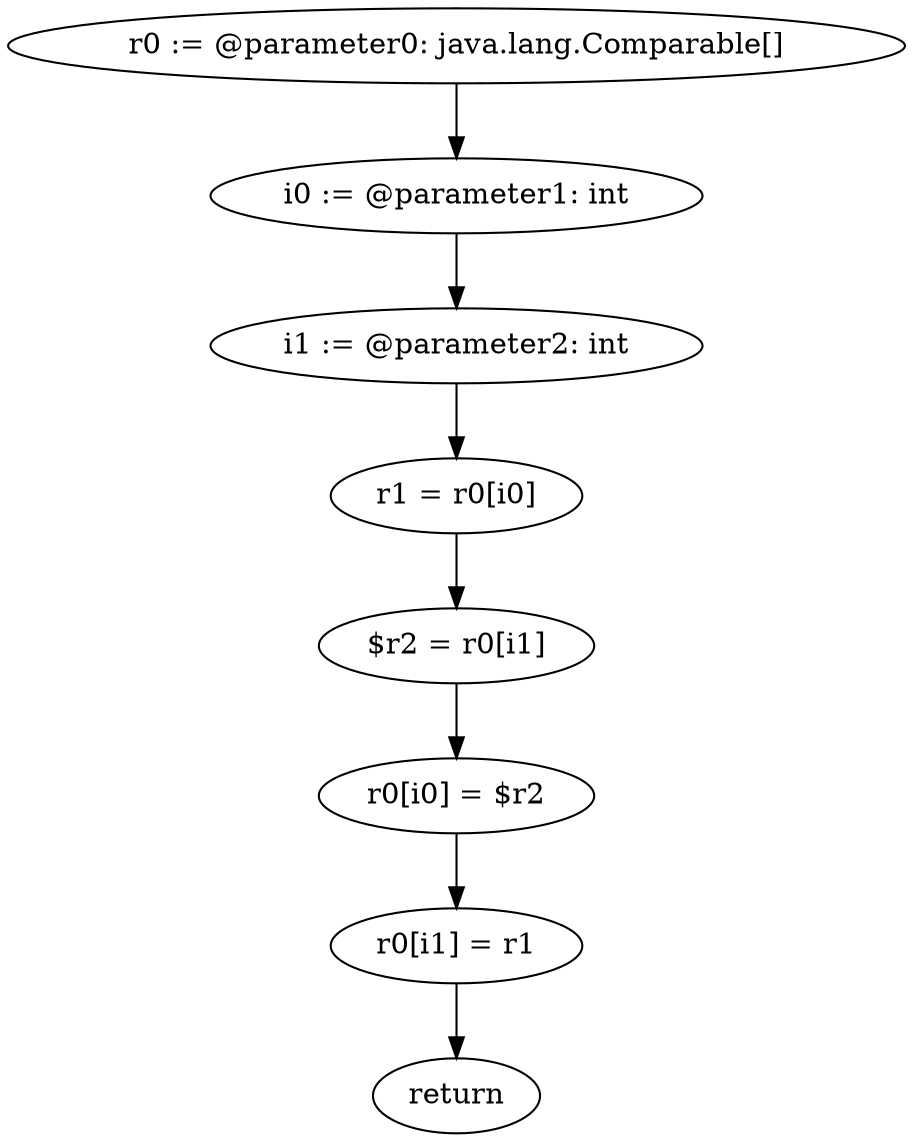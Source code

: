 digraph "unitGraph" {
    "r0 := @parameter0: java.lang.Comparable[]"
    "i0 := @parameter1: int"
    "i1 := @parameter2: int"
    "r1 = r0[i0]"
    "$r2 = r0[i1]"
    "r0[i0] = $r2"
    "r0[i1] = r1"
    "return"
    "r0 := @parameter0: java.lang.Comparable[]"->"i0 := @parameter1: int";
    "i0 := @parameter1: int"->"i1 := @parameter2: int";
    "i1 := @parameter2: int"->"r1 = r0[i0]";
    "r1 = r0[i0]"->"$r2 = r0[i1]";
    "$r2 = r0[i1]"->"r0[i0] = $r2";
    "r0[i0] = $r2"->"r0[i1] = r1";
    "r0[i1] = r1"->"return";
}
